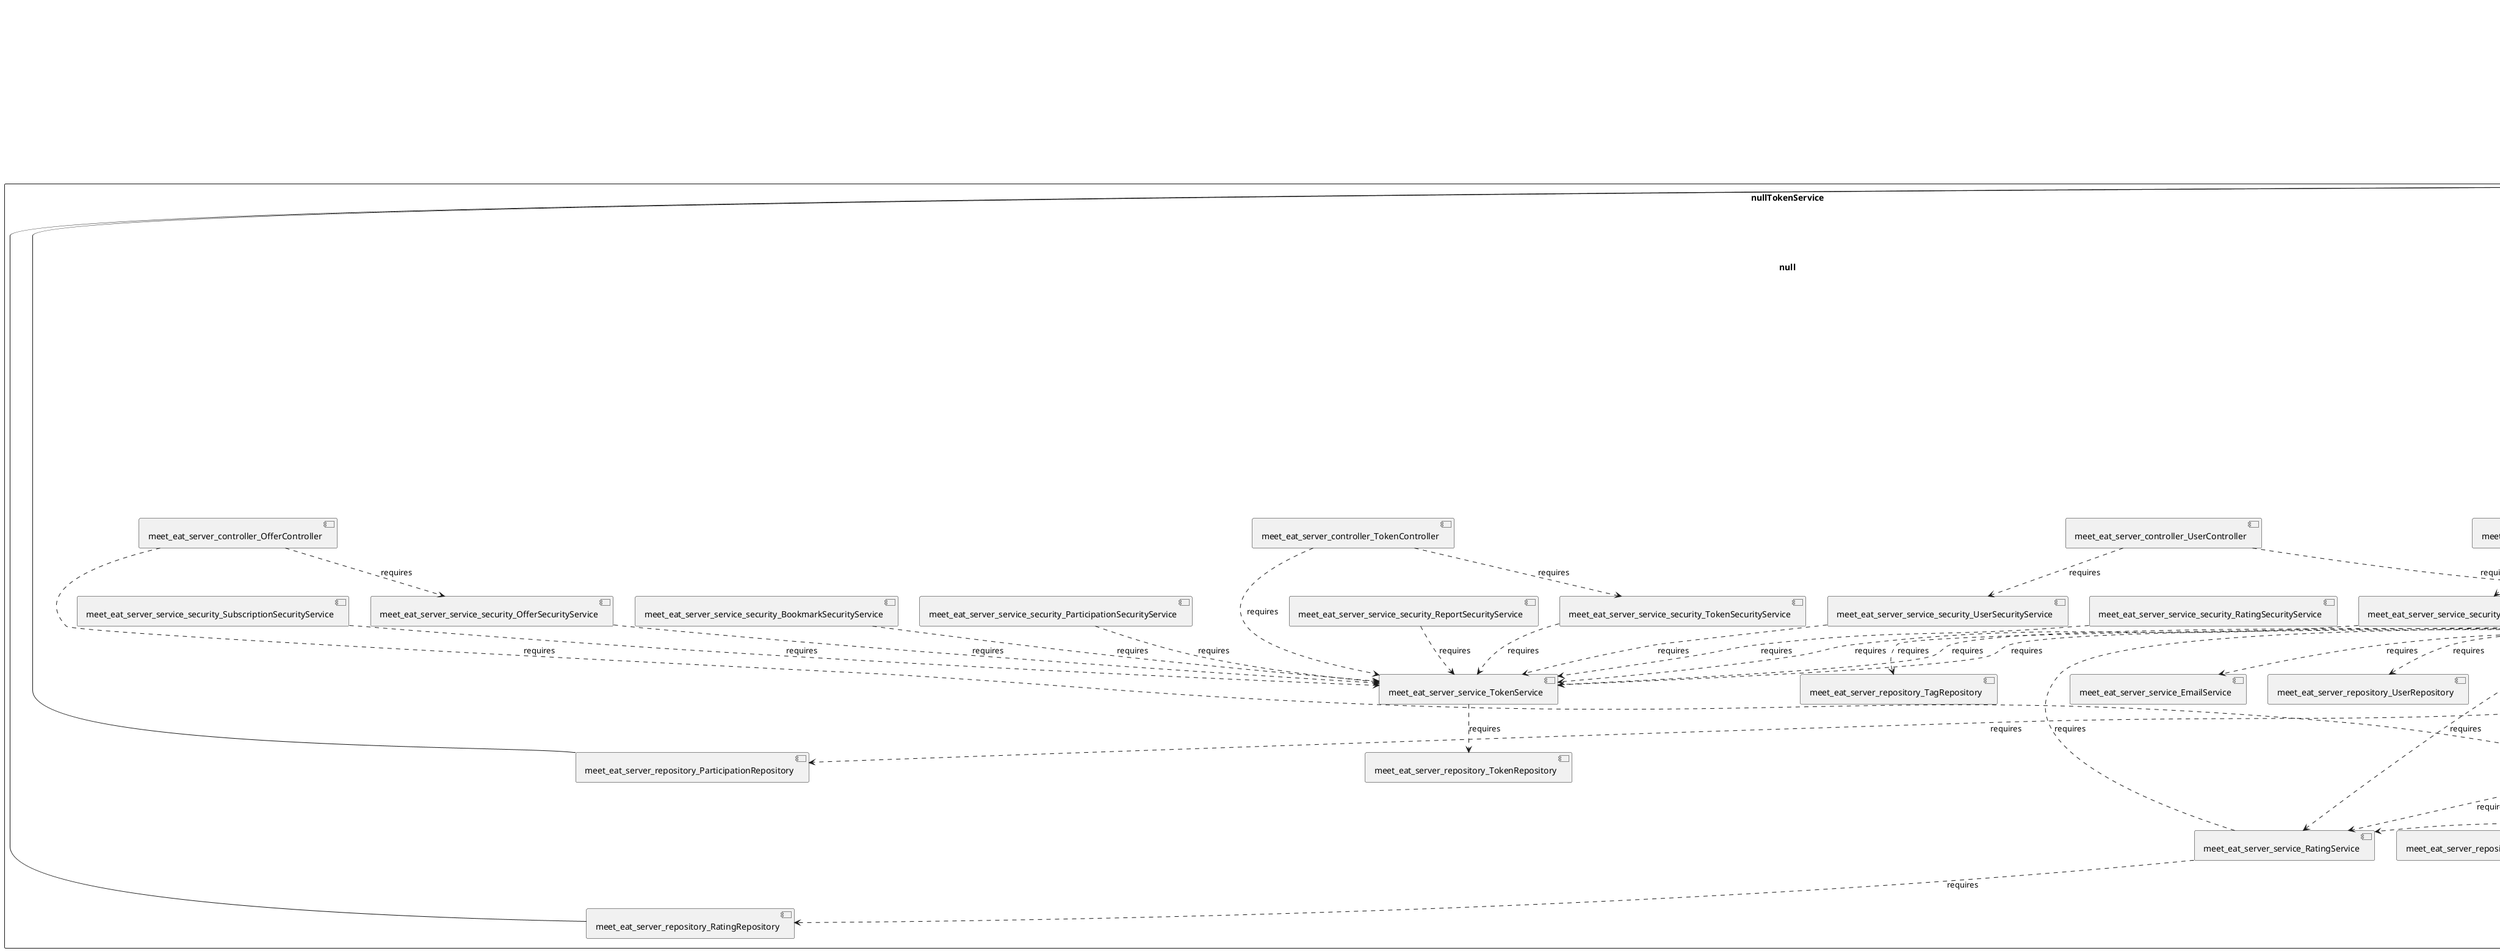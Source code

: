 @startuml
skinparam fixCircleLabelOverlapping true
component nullEntityController\n\n\n\n\n\nnull {
[meet_eat_server_controller_EntityController]
}
component nullEntityService\n\n\n\n\n\nnull {
[meet_eat_server_service_EntityService]
}
component nullTokenService\n\n\n\n\n\nnull {
[meet_eat_server_service_BookmarkService]
[meet_eat_server_repository_SubscriptionRepository]
[meet_eat_server_controller_RatingController]
[meet_eat_server_service_security_RatingSecurityService]
[meet_eat_server_service_ParticipationService]
[meet_eat_server_repository_TagRepository]
[meet_eat_server_controller_SubscriptionController]
[meet_eat_server_controller_ParticipationController]
[meet_eat_server_controller_ReportController]
[meet_eat_server_service_security_TokenSecurityService]
[meet_eat_server_controller_TagController]
[meet_eat_server_repository_TokenRepository]
[meet_eat_server_repository_RatingRepository]
[meet_eat_server_service_RatingService]
[meet_eat_server_service_EmailService]
[meet_eat_server_service_security_OfferSecurityService]
[meet_eat_server_repository_UserRepository]
[meet_eat_server_repository_ParticipationRepository]
[meet_eat_server_controller_BookmarkController]
[meet_eat_server_repository_OfferRepository]
[meet_eat_server_repository_BookmarkRepository]
[meet_eat_server_service_security_TagSecurityService]
[meet_eat_server_service_security_ParticipationSecurityService]
[meet_eat_server_service_security_BookmarkSecurityService]
[meet_eat_server_service_security_UserSecurityService]
[meet_eat_server_controller_TokenController]
[meet_eat_server_service_OfferService]
[meet_eat_server_service_security_ReportSecurityService]
[meet_eat_server_service_UserService]
[meet_eat_server_service_SubscriptionService]
[meet_eat_server_service_ReportService]
[meet_eat_server_service_TokenService]
[meet_eat_server_service_security_SecurityService]
[meet_eat_server_controller_UserController]
[meet_eat_server_controller_OfferController]
[meet_eat_server_service_TagService]
[meet_eat_server_service_security_SubscriptionSecurityService]
[meet_eat_server_repository_ReportRepository]
portin " " as TokenService_requires_meet_eat_server_repository_EntityRelationRepository
[meet_eat_server_service_OfferService]..>[meet_eat_server_service_SubscriptionService] : requires
[meet_eat_server_service_UserService]..>[meet_eat_server_service_ParticipationService] : requires
[meet_eat_server_service_OfferService]..>[meet_eat_server_repository_OfferRepository] : requires
[meet_eat_server_service_OfferService]..>[meet_eat_server_service_ReportService] : requires
[meet_eat_server_controller_OfferController]..>[meet_eat_server_service_OfferService] : requires
[meet_eat_server_service_security_TagSecurityService]..>[meet_eat_server_service_TokenService] : requires
[meet_eat_server_service_UserService]..>[meet_eat_server_service_EmailService] : requires
[meet_eat_server_service_security_BookmarkSecurityService]..>[meet_eat_server_service_TokenService] : requires
[meet_eat_server_service_SubscriptionService]..>[meet_eat_server_repository_SubscriptionRepository] : requires
[meet_eat_server_service_TokenService]..>[meet_eat_server_repository_TokenRepository] : requires
[meet_eat_server_service_ReportService]..>[meet_eat_server_repository_ReportRepository] : requires
[meet_eat_server_controller_RatingController]..>[meet_eat_server_service_RatingService] : requires
[meet_eat_server_controller_TagController]..>[meet_eat_server_service_security_TagSecurityService] : requires
[meet_eat_server_service_OfferService]..>[meet_eat_server_service_UserService] : requires
[meet_eat_server_controller_SubscriptionController]..>[meet_eat_server_service_security_SecurityService] : requires
[meet_eat_server_controller_ParticipationController]..>[meet_eat_server_service_security_SecurityService] : requires
[meet_eat_server_service_security_UserSecurityService]..>[meet_eat_server_service_TokenService] : requires
[meet_eat_server_service_UserService]..>[meet_eat_server_service_OfferService] : requires
[meet_eat_server_controller_UserController]..>[meet_eat_server_service_security_UserSecurityService] : requires
[meet_eat_server_controller_ParticipationController]..>[meet_eat_server_service_ParticipationService] : requires
[meet_eat_server_controller_RatingController]..>[meet_eat_server_service_security_SecurityService] : requires
[meet_eat_server_controller_TagController]..>[meet_eat_server_service_TagService] : requires
[meet_eat_server_service_BookmarkService]..>[meet_eat_server_service_UserService] : requires
[meet_eat_server_service_UserService]..>[meet_eat_server_service_TokenService] : requires
[meet_eat_server_service_security_OfferSecurityService]..>[meet_eat_server_service_TokenService] : requires
[meet_eat_server_service_UserService]..>[meet_eat_server_service_BookmarkService] : requires
[meet_eat_server_controller_UserController]..>[meet_eat_server_service_UserService] : requires
[meet_eat_server_controller_ReportController]..>[meet_eat_server_service_ReportService] : requires
[meet_eat_server_service_security_TokenSecurityService]..>[meet_eat_server_service_TokenService] : requires
[meet_eat_server_service_UserService]..>[meet_eat_server_service_RatingService] : requires
[meet_eat_server_service_security_SubscriptionSecurityService]..>[meet_eat_server_service_TokenService] : requires
[meet_eat_server_service_UserService]..>[meet_eat_server_repository_UserRepository] : requires
[meet_eat_server_service_UserService]..>[meet_eat_server_service_SubscriptionService] : requires
[meet_eat_server_service_OfferService]..>[meet_eat_server_service_RatingService] : requires
[meet_eat_server_service_ParticipationService]..>[meet_eat_server_repository_ParticipationRepository] : requires
[meet_eat_server_service_security_RatingSecurityService]..>[meet_eat_server_service_TokenService] : requires
[meet_eat_server_service_TokenService]..>[meet_eat_server_service_UserService] : requires
[meet_eat_server_service_UserService]..>[meet_eat_server_service_ReportService] : requires
[meet_eat_server_service_BookmarkService]..>[meet_eat_server_repository_BookmarkRepository] : requires
[meet_eat_server_controller_BookmarkController]..>[meet_eat_server_service_security_SecurityService] : requires
[meet_eat_server_service_OfferService]..>[meet_eat_server_service_ParticipationService] : requires
[meet_eat_server_service_TagService]..>[meet_eat_server_repository_TagRepository] : requires
[meet_eat_server_service_RatingService]..>[meet_eat_server_service_UserService] : requires
[meet_eat_server_service_security_ReportSecurityService]..>[meet_eat_server_service_TokenService] : requires
[meet_eat_server_controller_TokenController]..>[meet_eat_server_service_security_TokenSecurityService] : requires
[meet_eat_server_service_SubscriptionService]..>[meet_eat_server_service_UserService] : requires
[meet_eat_server_controller_BookmarkController]..>[meet_eat_server_service_BookmarkService] : requires
[meet_eat_server_controller_ReportController]..>[meet_eat_server_service_security_SecurityService] : requires
[meet_eat_server_service_ParticipationService]..>[meet_eat_server_service_OfferService] : requires
[meet_eat_server_controller_SubscriptionController]..>[meet_eat_server_service_SubscriptionService] : requires
[meet_eat_server_service_security_ParticipationSecurityService]..>[meet_eat_server_service_TokenService] : requires
[meet_eat_server_controller_TokenController]..>[meet_eat_server_service_TokenService] : requires
[meet_eat_server_service_RatingService]..>[meet_eat_server_repository_RatingRepository] : requires
[meet_eat_server_controller_OfferController]..>[meet_eat_server_service_security_OfferSecurityService] : requires
[meet_eat_server_service_OfferService]..>[meet_eat_server_service_BookmarkService] : requires
"TokenService_requires_meet_eat_server_repository_EntityRelationRepository"--[meet_eat_server_repository_BookmarkRepository]
"TokenService_requires_meet_eat_server_repository_EntityRelationRepository"--[meet_eat_server_repository_ParticipationRepository]
"TokenService_requires_meet_eat_server_repository_EntityRelationRepository"--[meet_eat_server_repository_SubscriptionRepository]
"TokenService_requires_meet_eat_server_repository_EntityRelationRepository"--[meet_eat_server_repository_RatingRepository]
"TokenService_requires_meet_eat_server_repository_EntityRelationRepository"--[meet_eat_server_repository_ReportRepository]
}
interface "meet_eat_server_repository_EntityRelationRepository" as interface.meet_eat_server_repository_EntityRelationRepository
interface.meet_eat_server_repository_EntityRelationRepository--"TokenService_requires_meet_eat_server_repository_EntityRelationRepository"
interface "K" as interface.K
interface.K--[K_Provider]
interface "meet_eat_server_service_JavaMailSender" as interface.meet_eat_server_service_JavaMailSender
interface.meet_eat_server_service_JavaMailSender--[meet_eat_server_service_JavaMailSender_Provider]

@enduml
